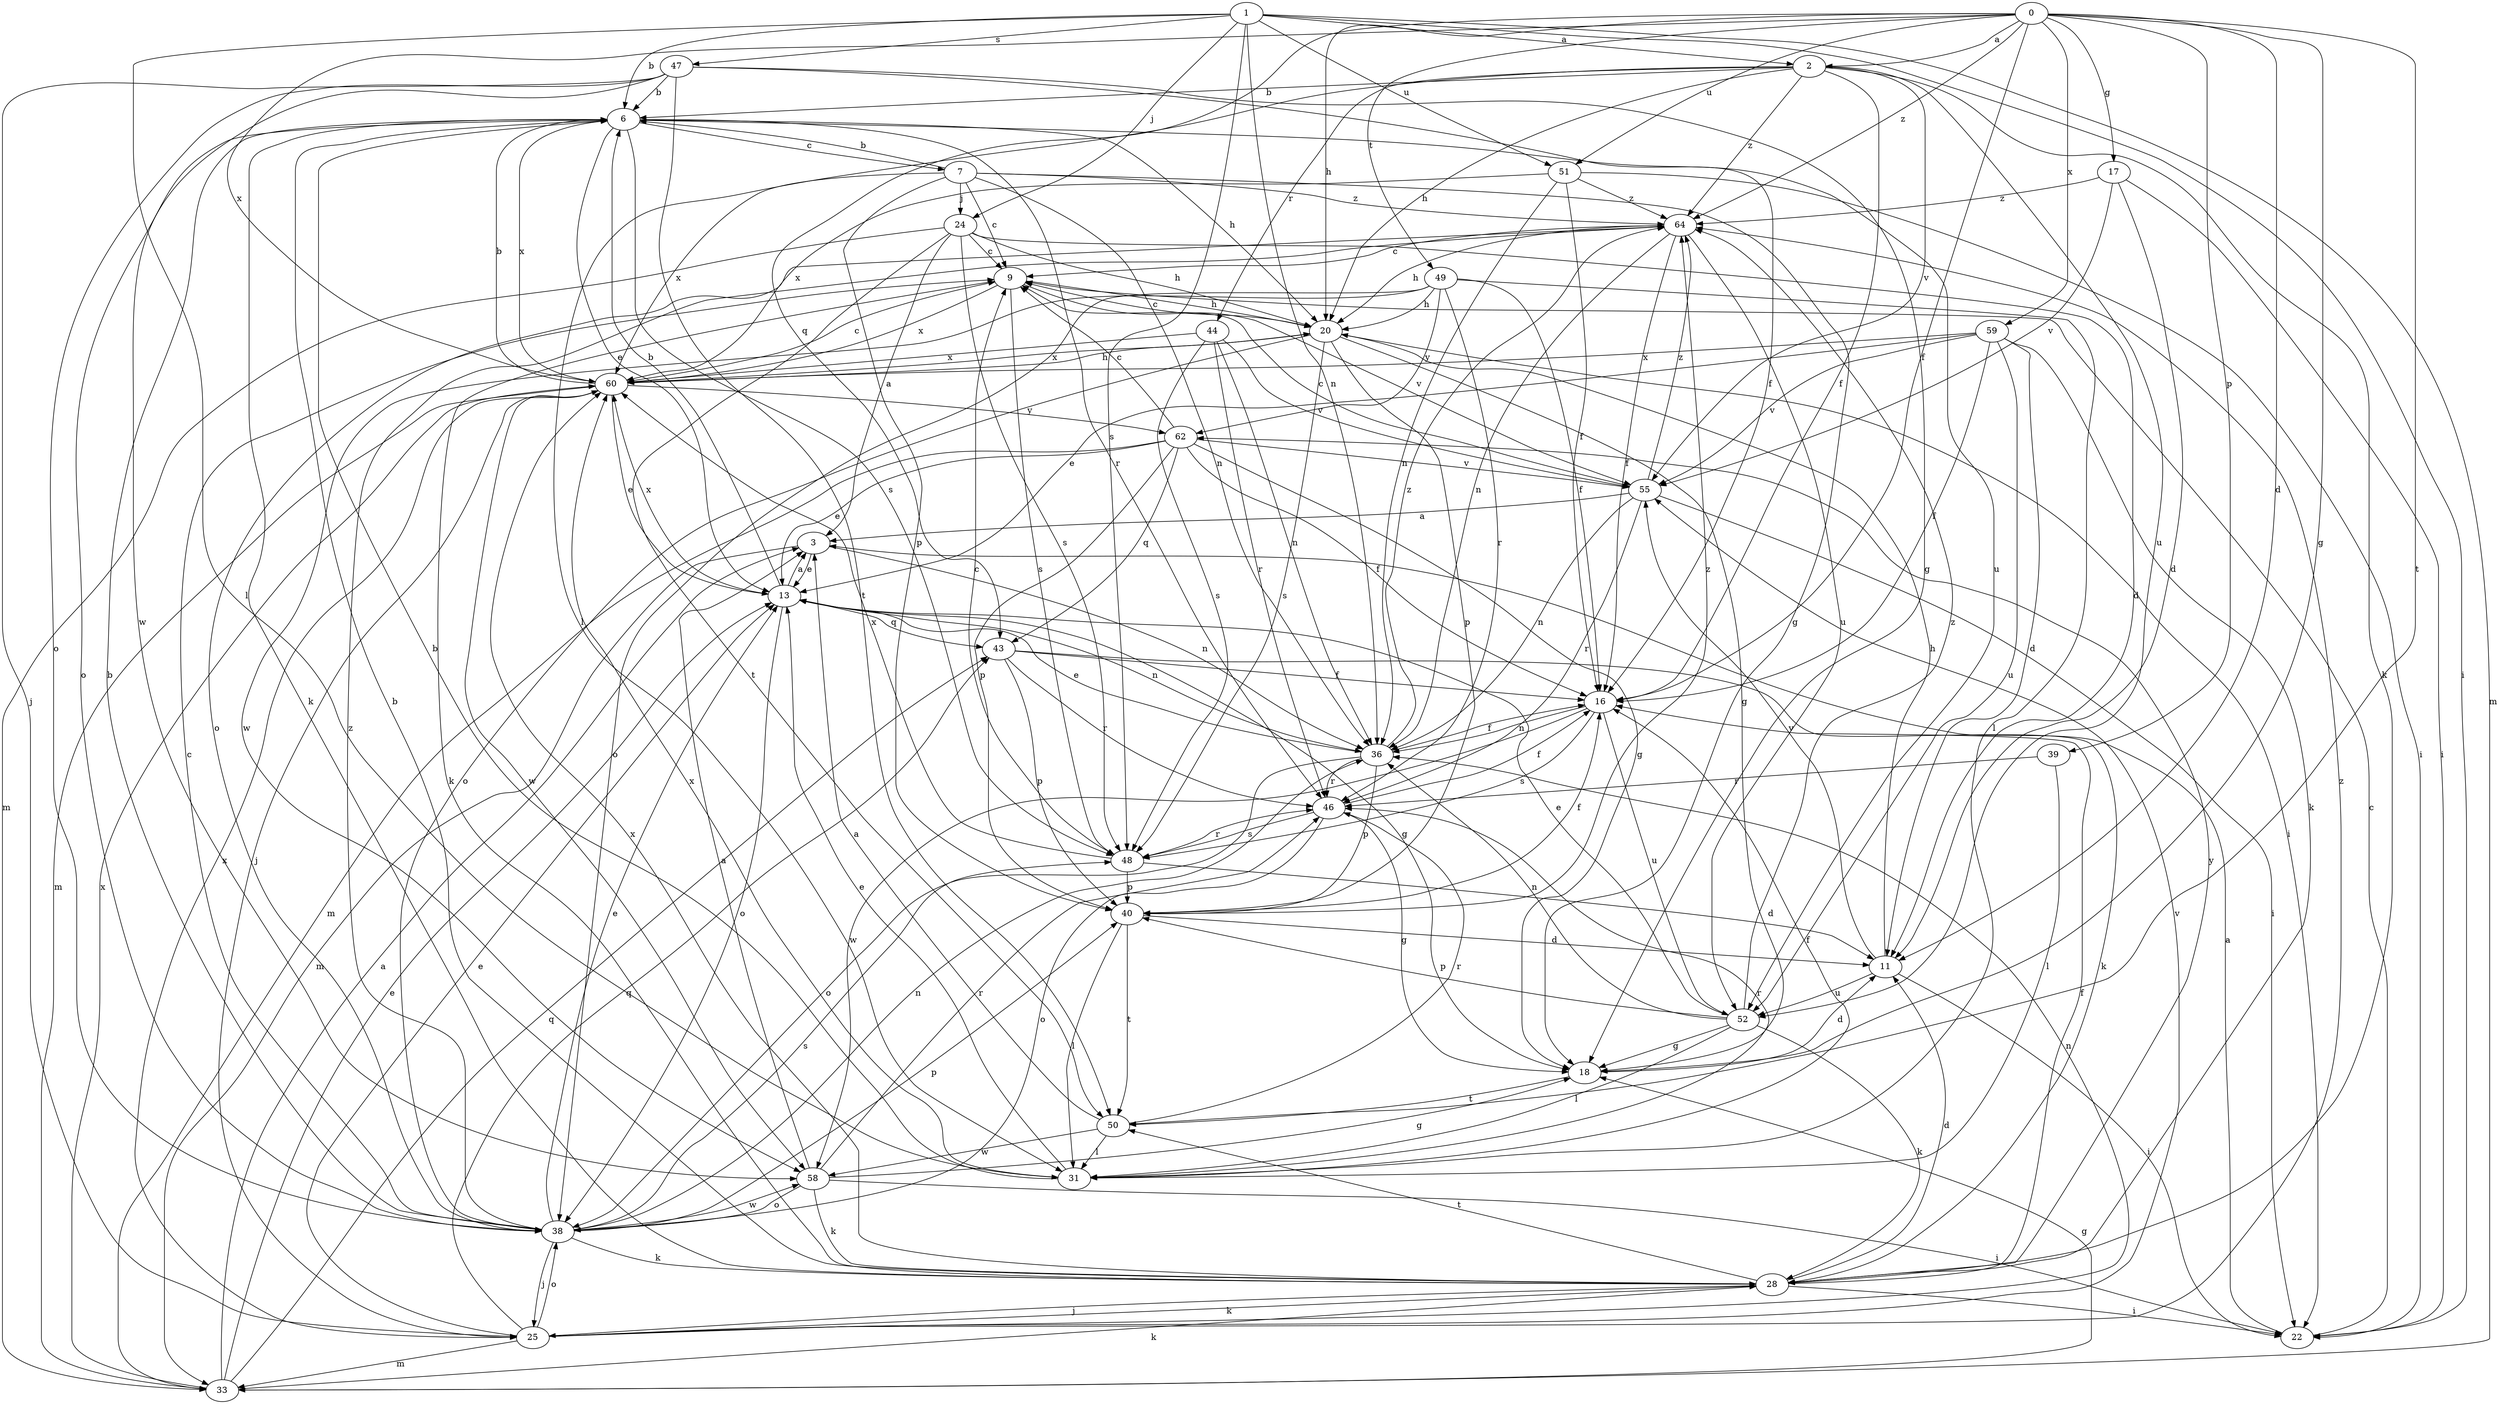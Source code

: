 strict digraph  {
0;
1;
2;
3;
6;
7;
9;
11;
13;
16;
17;
18;
20;
22;
24;
25;
28;
31;
33;
36;
38;
39;
40;
43;
44;
46;
47;
48;
49;
50;
51;
52;
55;
58;
59;
60;
62;
64;
0 -> 2  [label=a];
0 -> 11  [label=d];
0 -> 16  [label=f];
0 -> 17  [label=g];
0 -> 18  [label=g];
0 -> 20  [label=h];
0 -> 39  [label=p];
0 -> 43  [label=q];
0 -> 49  [label=t];
0 -> 50  [label=t];
0 -> 51  [label=u];
0 -> 59  [label=x];
0 -> 60  [label=x];
0 -> 64  [label=z];
1 -> 2  [label=a];
1 -> 6  [label=b];
1 -> 22  [label=i];
1 -> 24  [label=j];
1 -> 31  [label=l];
1 -> 33  [label=m];
1 -> 36  [label=n];
1 -> 47  [label=s];
1 -> 48  [label=s];
1 -> 51  [label=u];
2 -> 6  [label=b];
2 -> 16  [label=f];
2 -> 20  [label=h];
2 -> 28  [label=k];
2 -> 31  [label=l];
2 -> 44  [label=r];
2 -> 52  [label=u];
2 -> 55  [label=v];
2 -> 64  [label=z];
3 -> 13  [label=e];
3 -> 33  [label=m];
3 -> 36  [label=n];
6 -> 7  [label=c];
6 -> 13  [label=e];
6 -> 20  [label=h];
6 -> 28  [label=k];
6 -> 38  [label=o];
6 -> 46  [label=r];
6 -> 48  [label=s];
6 -> 52  [label=u];
6 -> 60  [label=x];
7 -> 6  [label=b];
7 -> 9  [label=c];
7 -> 18  [label=g];
7 -> 24  [label=j];
7 -> 36  [label=n];
7 -> 40  [label=p];
7 -> 60  [label=x];
7 -> 64  [label=z];
9 -> 20  [label=h];
9 -> 28  [label=k];
9 -> 48  [label=s];
9 -> 55  [label=v];
9 -> 60  [label=x];
11 -> 20  [label=h];
11 -> 22  [label=i];
11 -> 52  [label=u];
11 -> 55  [label=v];
13 -> 3  [label=a];
13 -> 6  [label=b];
13 -> 18  [label=g];
13 -> 36  [label=n];
13 -> 38  [label=o];
13 -> 43  [label=q];
13 -> 60  [label=x];
16 -> 36  [label=n];
16 -> 48  [label=s];
16 -> 52  [label=u];
16 -> 58  [label=w];
17 -> 11  [label=d];
17 -> 22  [label=i];
17 -> 55  [label=v];
17 -> 64  [label=z];
18 -> 11  [label=d];
18 -> 50  [label=t];
20 -> 9  [label=c];
20 -> 18  [label=g];
20 -> 22  [label=i];
20 -> 38  [label=o];
20 -> 40  [label=p];
20 -> 48  [label=s];
20 -> 60  [label=x];
22 -> 3  [label=a];
22 -> 9  [label=c];
24 -> 3  [label=a];
24 -> 9  [label=c];
24 -> 11  [label=d];
24 -> 20  [label=h];
24 -> 33  [label=m];
24 -> 48  [label=s];
24 -> 50  [label=t];
25 -> 13  [label=e];
25 -> 28  [label=k];
25 -> 33  [label=m];
25 -> 36  [label=n];
25 -> 38  [label=o];
25 -> 43  [label=q];
25 -> 55  [label=v];
25 -> 60  [label=x];
25 -> 64  [label=z];
28 -> 6  [label=b];
28 -> 11  [label=d];
28 -> 16  [label=f];
28 -> 22  [label=i];
28 -> 25  [label=j];
28 -> 50  [label=t];
28 -> 60  [label=x];
28 -> 62  [label=y];
31 -> 6  [label=b];
31 -> 13  [label=e];
31 -> 16  [label=f];
31 -> 46  [label=r];
31 -> 60  [label=x];
33 -> 3  [label=a];
33 -> 13  [label=e];
33 -> 18  [label=g];
33 -> 28  [label=k];
33 -> 43  [label=q];
33 -> 60  [label=x];
36 -> 13  [label=e];
36 -> 16  [label=f];
36 -> 38  [label=o];
36 -> 40  [label=p];
36 -> 46  [label=r];
36 -> 64  [label=z];
38 -> 6  [label=b];
38 -> 9  [label=c];
38 -> 13  [label=e];
38 -> 25  [label=j];
38 -> 28  [label=k];
38 -> 36  [label=n];
38 -> 40  [label=p];
38 -> 48  [label=s];
38 -> 58  [label=w];
38 -> 64  [label=z];
39 -> 31  [label=l];
39 -> 46  [label=r];
40 -> 11  [label=d];
40 -> 16  [label=f];
40 -> 31  [label=l];
40 -> 50  [label=t];
40 -> 64  [label=z];
43 -> 16  [label=f];
43 -> 28  [label=k];
43 -> 40  [label=p];
43 -> 46  [label=r];
44 -> 36  [label=n];
44 -> 46  [label=r];
44 -> 48  [label=s];
44 -> 55  [label=v];
44 -> 60  [label=x];
46 -> 16  [label=f];
46 -> 18  [label=g];
46 -> 38  [label=o];
46 -> 48  [label=s];
47 -> 6  [label=b];
47 -> 16  [label=f];
47 -> 18  [label=g];
47 -> 25  [label=j];
47 -> 38  [label=o];
47 -> 50  [label=t];
47 -> 58  [label=w];
48 -> 9  [label=c];
48 -> 11  [label=d];
48 -> 40  [label=p];
48 -> 46  [label=r];
48 -> 60  [label=x];
49 -> 16  [label=f];
49 -> 20  [label=h];
49 -> 31  [label=l];
49 -> 38  [label=o];
49 -> 46  [label=r];
49 -> 58  [label=w];
49 -> 62  [label=y];
50 -> 3  [label=a];
50 -> 31  [label=l];
50 -> 46  [label=r];
50 -> 58  [label=w];
51 -> 16  [label=f];
51 -> 22  [label=i];
51 -> 36  [label=n];
51 -> 60  [label=x];
51 -> 64  [label=z];
52 -> 13  [label=e];
52 -> 18  [label=g];
52 -> 28  [label=k];
52 -> 31  [label=l];
52 -> 36  [label=n];
52 -> 40  [label=p];
52 -> 64  [label=z];
55 -> 3  [label=a];
55 -> 9  [label=c];
55 -> 22  [label=i];
55 -> 36  [label=n];
55 -> 46  [label=r];
55 -> 64  [label=z];
58 -> 3  [label=a];
58 -> 18  [label=g];
58 -> 22  [label=i];
58 -> 28  [label=k];
58 -> 38  [label=o];
58 -> 46  [label=r];
59 -> 11  [label=d];
59 -> 13  [label=e];
59 -> 16  [label=f];
59 -> 28  [label=k];
59 -> 52  [label=u];
59 -> 55  [label=v];
59 -> 60  [label=x];
60 -> 6  [label=b];
60 -> 9  [label=c];
60 -> 13  [label=e];
60 -> 20  [label=h];
60 -> 25  [label=j];
60 -> 33  [label=m];
60 -> 58  [label=w];
60 -> 62  [label=y];
62 -> 9  [label=c];
62 -> 13  [label=e];
62 -> 16  [label=f];
62 -> 18  [label=g];
62 -> 33  [label=m];
62 -> 40  [label=p];
62 -> 43  [label=q];
62 -> 55  [label=v];
64 -> 9  [label=c];
64 -> 16  [label=f];
64 -> 20  [label=h];
64 -> 36  [label=n];
64 -> 38  [label=o];
64 -> 52  [label=u];
}
